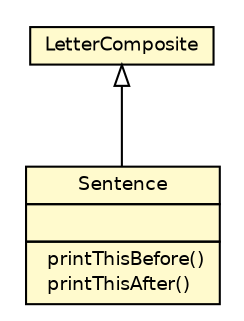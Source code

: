 #!/usr/local/bin/dot
#
# Class diagram 
# Generated by UMLGraph version R5_7_2-3-gee82a7 (http://www.umlgraph.org/)
#

digraph G {
	edge [fontname="Helvetica",fontsize=10,labelfontname="Helvetica",labelfontsize=10];
	node [fontname="Helvetica",fontsize=10,shape=plaintext];
	nodesep=0.25;
	ranksep=0.5;
	// com.iluwatar.composite.Sentence
	c0 [label=<<table title="com.iluwatar.composite.Sentence" border="0" cellborder="1" cellspacing="0" cellpadding="2" port="p" bgcolor="LemonChiffon">
		<tr><td><table border="0" cellspacing="0" cellpadding="1">
<tr><td align="center" balign="center"> Sentence </td></tr>
		</table></td></tr>
		<tr><td><table border="0" cellspacing="0" cellpadding="1">
<tr><td align="left" balign="left">  </td></tr>
		</table></td></tr>
		<tr><td><table border="0" cellspacing="0" cellpadding="1">
<tr><td align="left" balign="left">  printThisBefore() </td></tr>
<tr><td align="left" balign="left">  printThisAfter() </td></tr>
		</table></td></tr>
		</table>>, URL="null", fontname="Helvetica", fontcolor="black", fontsize=9.0];
	//com.iluwatar.composite.Sentence extends LetterComposite
	c1:p -> c0:p [dir=back,arrowtail=empty];
	// LetterComposite
	c1[label=<<table title="LetterComposite" border="0" cellborder="1" cellspacing="0" cellpadding="2" port="p" bgcolor="LemonChiffon" href="http://java.sun.com/j2se/1.4.2/docs/api//LetterComposite.html">
		<tr><td><table border="0" cellspacing="0" cellpadding="1">
<tr><td align="center" balign="center"> LetterComposite </td></tr>
		</table></td></tr>
		</table>>, fontname="Helvetica", fontcolor="black", fontsize=9.0];
}

